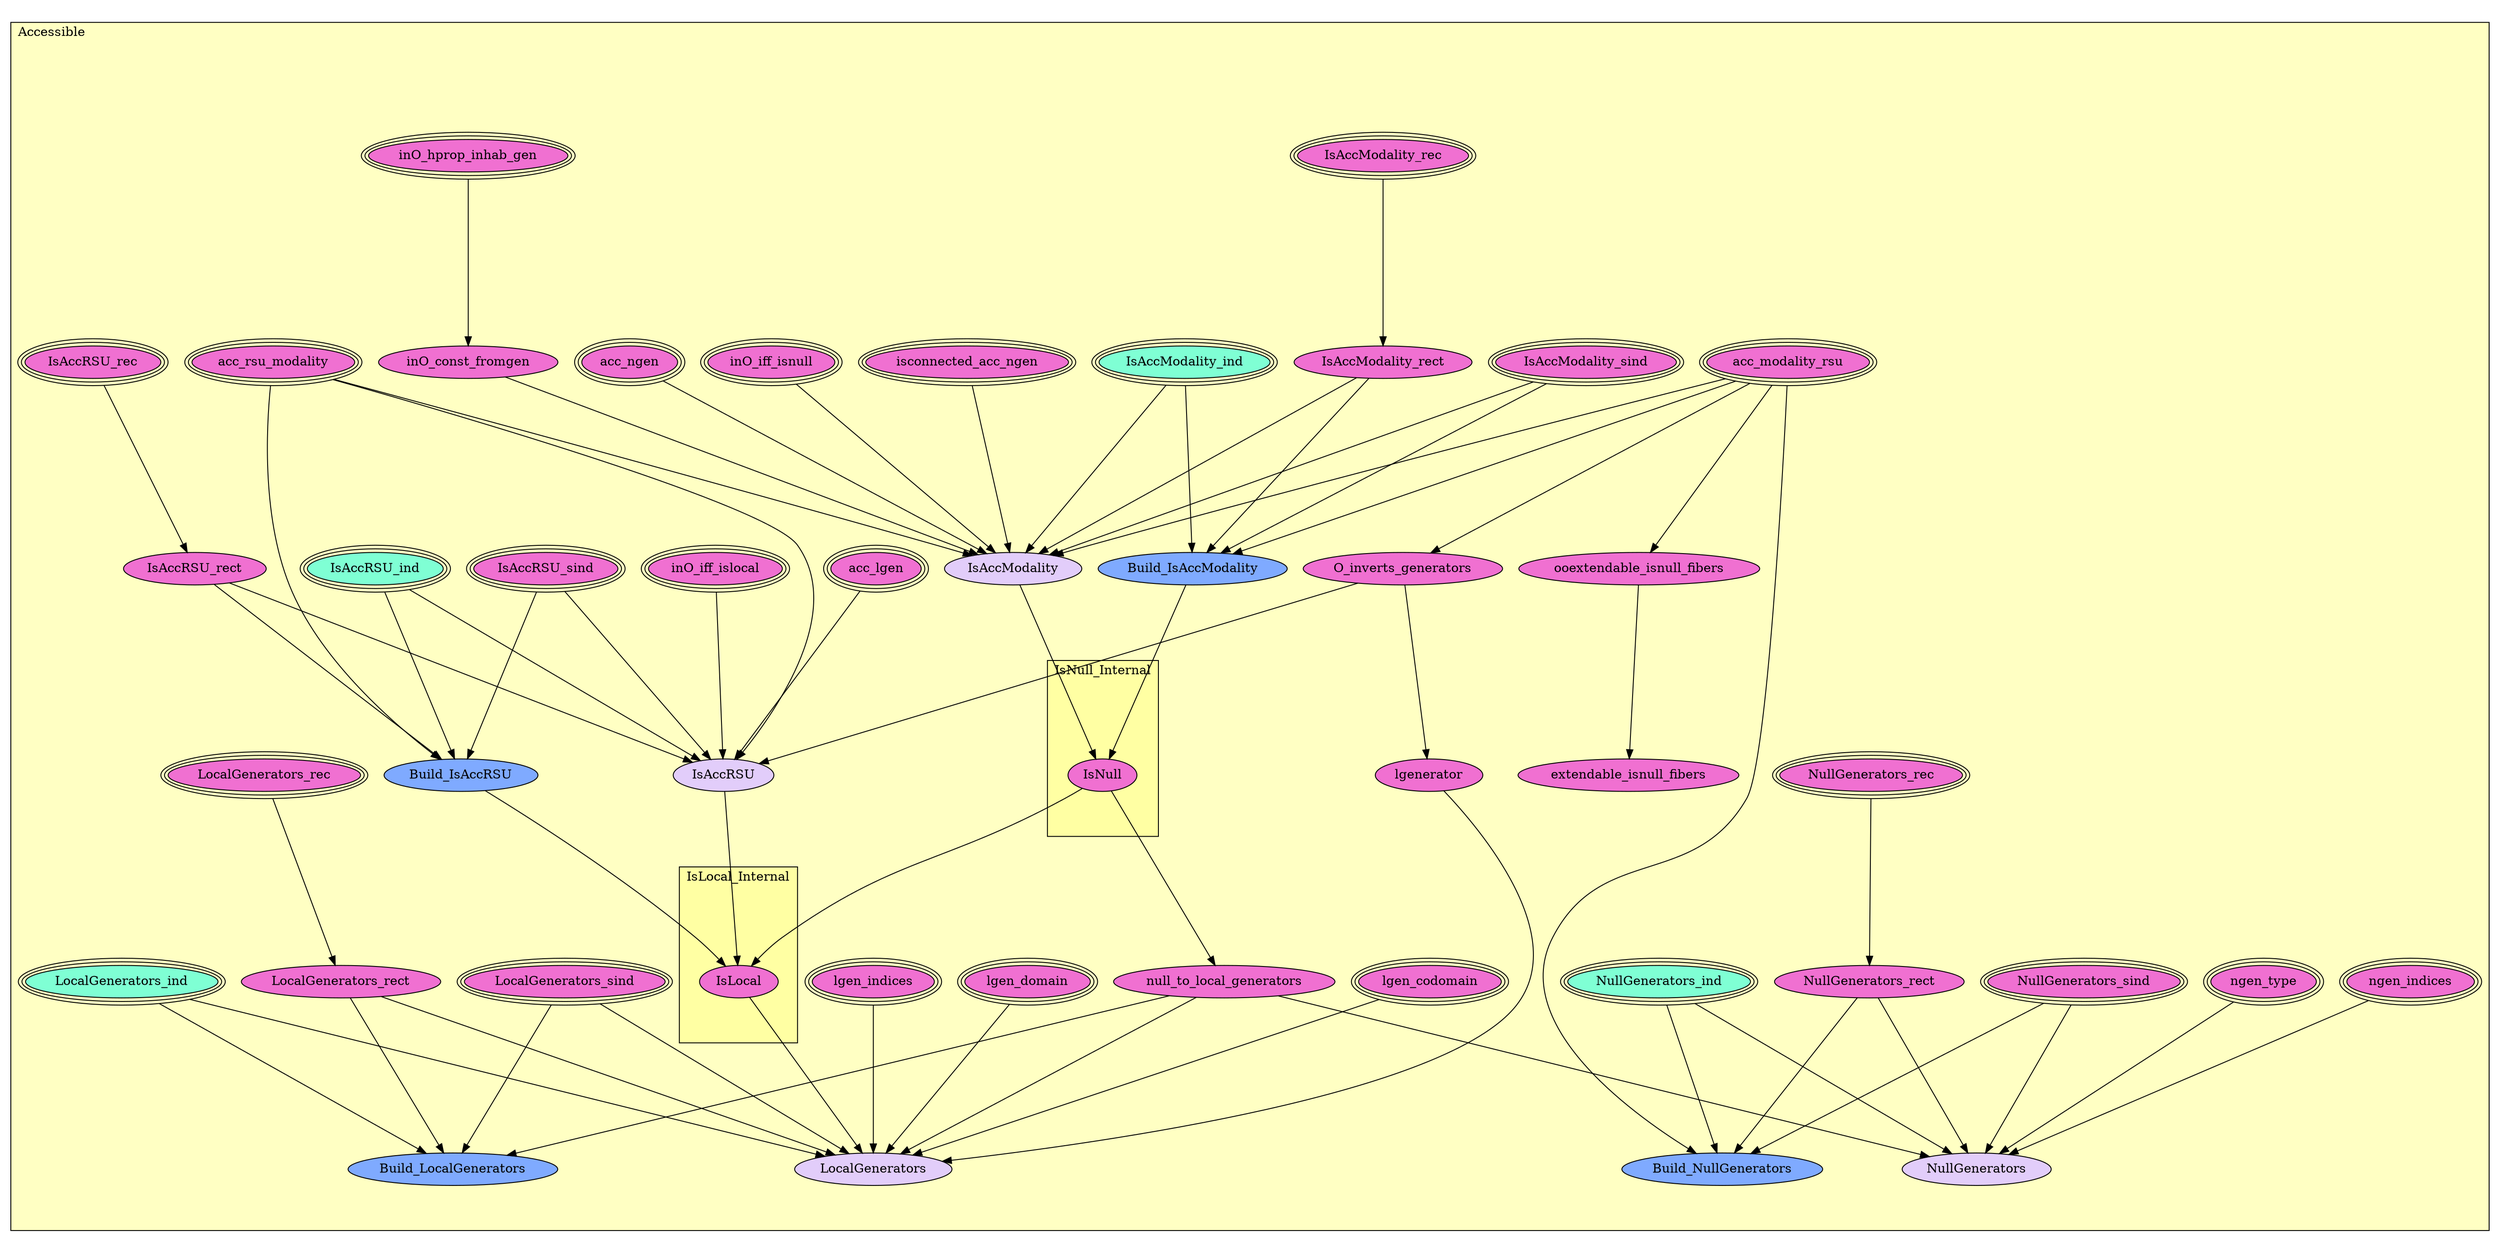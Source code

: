 digraph HoTT_Modalities_Accessible {
  graph [ratio=0.5]
  node [style=filled]
Accessible_IsNull_Internal_IsNull [label="IsNull", URL=<Accessible.html#IsNull_Internal.IsNull>, fillcolor="#F070D1"] ;
Accessible_IsLocal_Internal_IsLocal [label="IsLocal", URL=<Accessible.html#IsLocal_Internal.IsLocal>, fillcolor="#F070D1"] ;
Accessible_acc_modality_rsu [label="acc_modality_rsu", URL=<Accessible.html#acc_modality_rsu>, peripheries=3, fillcolor="#F070D1"] ;
Accessible_acc_rsu_modality [label="acc_rsu_modality", URL=<Accessible.html#acc_rsu_modality>, peripheries=3, fillcolor="#F070D1"] ;
Accessible_inO_hprop_inhab_gen [label="inO_hprop_inhab_gen", URL=<Accessible.html#inO_hprop_inhab_gen>, peripheries=3, fillcolor="#F070D1"] ;
Accessible_inO_const_fromgen [label="inO_const_fromgen", URL=<Accessible.html#inO_const_fromgen>, fillcolor="#F070D1"] ;
Accessible_isconnected_acc_ngen [label="isconnected_acc_ngen", URL=<Accessible.html#isconnected_acc_ngen>, peripheries=3, fillcolor="#F070D1"] ;
Accessible_inO_iff_isnull [label="inO_iff_isnull", URL=<Accessible.html#inO_iff_isnull>, peripheries=3, fillcolor="#F070D1"] ;
Accessible_acc_ngen [label="acc_ngen", URL=<Accessible.html#acc_ngen>, peripheries=3, fillcolor="#F070D1"] ;
Accessible_IsAccModality_sind [label="IsAccModality_sind", URL=<Accessible.html#IsAccModality_sind>, peripheries=3, fillcolor="#F070D1"] ;
Accessible_IsAccModality_rec [label="IsAccModality_rec", URL=<Accessible.html#IsAccModality_rec>, peripheries=3, fillcolor="#F070D1"] ;
Accessible_IsAccModality_ind [label="IsAccModality_ind", URL=<Accessible.html#IsAccModality_ind>, peripheries=3, fillcolor="#7FFFD4"] ;
Accessible_IsAccModality_rect [label="IsAccModality_rect", URL=<Accessible.html#IsAccModality_rect>, fillcolor="#F070D1"] ;
Accessible_Build_IsAccModality [label="Build_IsAccModality", URL=<Accessible.html#Build_IsAccModality>, fillcolor="#7FAAFF"] ;
Accessible_IsAccModality [label="IsAccModality", URL=<Accessible.html#IsAccModality>, fillcolor="#E2CDFA"] ;
Accessible_ooextendable_isnull_fibers [label="ooextendable_isnull_fibers", URL=<Accessible.html#ooextendable_isnull_fibers>, fillcolor="#F070D1"] ;
Accessible_extendable_isnull_fibers [label="extendable_isnull_fibers", URL=<Accessible.html#extendable_isnull_fibers>, fillcolor="#F070D1"] ;
Accessible_null_to_local_generators [label="null_to_local_generators", URL=<Accessible.html#null_to_local_generators>, fillcolor="#F070D1"] ;
Accessible_ngen_type [label="ngen_type", URL=<Accessible.html#ngen_type>, peripheries=3, fillcolor="#F070D1"] ;
Accessible_ngen_indices [label="ngen_indices", URL=<Accessible.html#ngen_indices>, peripheries=3, fillcolor="#F070D1"] ;
Accessible_NullGenerators_sind [label="NullGenerators_sind", URL=<Accessible.html#NullGenerators_sind>, peripheries=3, fillcolor="#F070D1"] ;
Accessible_NullGenerators_rec [label="NullGenerators_rec", URL=<Accessible.html#NullGenerators_rec>, peripheries=3, fillcolor="#F070D1"] ;
Accessible_NullGenerators_ind [label="NullGenerators_ind", URL=<Accessible.html#NullGenerators_ind>, peripheries=3, fillcolor="#7FFFD4"] ;
Accessible_NullGenerators_rect [label="NullGenerators_rect", URL=<Accessible.html#NullGenerators_rect>, fillcolor="#F070D1"] ;
Accessible_Build_NullGenerators [label="Build_NullGenerators", URL=<Accessible.html#Build_NullGenerators>, fillcolor="#7FAAFF"] ;
Accessible_NullGenerators [label="NullGenerators", URL=<Accessible.html#NullGenerators>, fillcolor="#E2CDFA"] ;
Accessible_O_inverts_generators [label="O_inverts_generators", URL=<Accessible.html#O_inverts_generators>, fillcolor="#F070D1"] ;
Accessible_inO_iff_islocal [label="inO_iff_islocal", URL=<Accessible.html#inO_iff_islocal>, peripheries=3, fillcolor="#F070D1"] ;
Accessible_acc_lgen [label="acc_lgen", URL=<Accessible.html#acc_lgen>, peripheries=3, fillcolor="#F070D1"] ;
Accessible_IsAccRSU_sind [label="IsAccRSU_sind", URL=<Accessible.html#IsAccRSU_sind>, peripheries=3, fillcolor="#F070D1"] ;
Accessible_IsAccRSU_rec [label="IsAccRSU_rec", URL=<Accessible.html#IsAccRSU_rec>, peripheries=3, fillcolor="#F070D1"] ;
Accessible_IsAccRSU_ind [label="IsAccRSU_ind", URL=<Accessible.html#IsAccRSU_ind>, peripheries=3, fillcolor="#7FFFD4"] ;
Accessible_IsAccRSU_rect [label="IsAccRSU_rect", URL=<Accessible.html#IsAccRSU_rect>, fillcolor="#F070D1"] ;
Accessible_Build_IsAccRSU [label="Build_IsAccRSU", URL=<Accessible.html#Build_IsAccRSU>, fillcolor="#7FAAFF"] ;
Accessible_IsAccRSU [label="IsAccRSU", URL=<Accessible.html#IsAccRSU>, fillcolor="#E2CDFA"] ;
Accessible_lgenerator [label="lgenerator", URL=<Accessible.html#lgenerator>, fillcolor="#F070D1"] ;
Accessible_lgen_codomain [label="lgen_codomain", URL=<Accessible.html#lgen_codomain>, peripheries=3, fillcolor="#F070D1"] ;
Accessible_lgen_domain [label="lgen_domain", URL=<Accessible.html#lgen_domain>, peripheries=3, fillcolor="#F070D1"] ;
Accessible_lgen_indices [label="lgen_indices", URL=<Accessible.html#lgen_indices>, peripheries=3, fillcolor="#F070D1"] ;
Accessible_LocalGenerators_sind [label="LocalGenerators_sind", URL=<Accessible.html#LocalGenerators_sind>, peripheries=3, fillcolor="#F070D1"] ;
Accessible_LocalGenerators_rec [label="LocalGenerators_rec", URL=<Accessible.html#LocalGenerators_rec>, peripheries=3, fillcolor="#F070D1"] ;
Accessible_LocalGenerators_ind [label="LocalGenerators_ind", URL=<Accessible.html#LocalGenerators_ind>, peripheries=3, fillcolor="#7FFFD4"] ;
Accessible_LocalGenerators_rect [label="LocalGenerators_rect", URL=<Accessible.html#LocalGenerators_rect>, fillcolor="#F070D1"] ;
Accessible_Build_LocalGenerators [label="Build_LocalGenerators", URL=<Accessible.html#Build_LocalGenerators>, fillcolor="#7FAAFF"] ;
Accessible_LocalGenerators [label="LocalGenerators", URL=<Accessible.html#LocalGenerators>, fillcolor="#E2CDFA"] ;
  Accessible_IsNull_Internal_IsNull -> Accessible_IsLocal_Internal_IsLocal [] ;
  Accessible_IsNull_Internal_IsNull -> Accessible_null_to_local_generators [] ;
  Accessible_IsLocal_Internal_IsLocal -> Accessible_LocalGenerators [] ;
  Accessible_acc_modality_rsu -> Accessible_Build_IsAccModality [] ;
  Accessible_acc_modality_rsu -> Accessible_IsAccModality [] ;
  Accessible_acc_modality_rsu -> Accessible_ooextendable_isnull_fibers [] ;
  Accessible_acc_modality_rsu -> Accessible_Build_NullGenerators [] ;
  Accessible_acc_modality_rsu -> Accessible_O_inverts_generators [] ;
  Accessible_acc_rsu_modality -> Accessible_IsAccModality [] ;
  Accessible_acc_rsu_modality -> Accessible_Build_IsAccRSU [] ;
  Accessible_acc_rsu_modality -> Accessible_IsAccRSU [] ;
  Accessible_inO_hprop_inhab_gen -> Accessible_inO_const_fromgen [] ;
  Accessible_inO_const_fromgen -> Accessible_IsAccModality [] ;
  Accessible_isconnected_acc_ngen -> Accessible_IsAccModality [] ;
  Accessible_inO_iff_isnull -> Accessible_IsAccModality [] ;
  Accessible_acc_ngen -> Accessible_IsAccModality [] ;
  Accessible_IsAccModality_sind -> Accessible_Build_IsAccModality [] ;
  Accessible_IsAccModality_sind -> Accessible_IsAccModality [] ;
  Accessible_IsAccModality_rec -> Accessible_IsAccModality_rect [] ;
  Accessible_IsAccModality_ind -> Accessible_Build_IsAccModality [] ;
  Accessible_IsAccModality_ind -> Accessible_IsAccModality [] ;
  Accessible_IsAccModality_rect -> Accessible_Build_IsAccModality [] ;
  Accessible_IsAccModality_rect -> Accessible_IsAccModality [] ;
  Accessible_Build_IsAccModality -> Accessible_IsNull_Internal_IsNull [] ;
  Accessible_IsAccModality -> Accessible_IsNull_Internal_IsNull [] ;
  Accessible_ooextendable_isnull_fibers -> Accessible_extendable_isnull_fibers [] ;
  Accessible_null_to_local_generators -> Accessible_NullGenerators [] ;
  Accessible_null_to_local_generators -> Accessible_Build_LocalGenerators [] ;
  Accessible_null_to_local_generators -> Accessible_LocalGenerators [] ;
  Accessible_ngen_type -> Accessible_NullGenerators [] ;
  Accessible_ngen_indices -> Accessible_NullGenerators [] ;
  Accessible_NullGenerators_sind -> Accessible_Build_NullGenerators [] ;
  Accessible_NullGenerators_sind -> Accessible_NullGenerators [] ;
  Accessible_NullGenerators_rec -> Accessible_NullGenerators_rect [] ;
  Accessible_NullGenerators_ind -> Accessible_Build_NullGenerators [] ;
  Accessible_NullGenerators_ind -> Accessible_NullGenerators [] ;
  Accessible_NullGenerators_rect -> Accessible_Build_NullGenerators [] ;
  Accessible_NullGenerators_rect -> Accessible_NullGenerators [] ;
  Accessible_O_inverts_generators -> Accessible_IsAccRSU [] ;
  Accessible_O_inverts_generators -> Accessible_lgenerator [] ;
  Accessible_inO_iff_islocal -> Accessible_IsAccRSU [] ;
  Accessible_acc_lgen -> Accessible_IsAccRSU [] ;
  Accessible_IsAccRSU_sind -> Accessible_Build_IsAccRSU [] ;
  Accessible_IsAccRSU_sind -> Accessible_IsAccRSU [] ;
  Accessible_IsAccRSU_rec -> Accessible_IsAccRSU_rect [] ;
  Accessible_IsAccRSU_ind -> Accessible_Build_IsAccRSU [] ;
  Accessible_IsAccRSU_ind -> Accessible_IsAccRSU [] ;
  Accessible_IsAccRSU_rect -> Accessible_Build_IsAccRSU [] ;
  Accessible_IsAccRSU_rect -> Accessible_IsAccRSU [] ;
  Accessible_Build_IsAccRSU -> Accessible_IsLocal_Internal_IsLocal [] ;
  Accessible_IsAccRSU -> Accessible_IsLocal_Internal_IsLocal [] ;
  Accessible_lgenerator -> Accessible_LocalGenerators [] ;
  Accessible_lgen_codomain -> Accessible_LocalGenerators [] ;
  Accessible_lgen_domain -> Accessible_LocalGenerators [] ;
  Accessible_lgen_indices -> Accessible_LocalGenerators [] ;
  Accessible_LocalGenerators_sind -> Accessible_Build_LocalGenerators [] ;
  Accessible_LocalGenerators_sind -> Accessible_LocalGenerators [] ;
  Accessible_LocalGenerators_rec -> Accessible_LocalGenerators_rect [] ;
  Accessible_LocalGenerators_ind -> Accessible_Build_LocalGenerators [] ;
  Accessible_LocalGenerators_ind -> Accessible_LocalGenerators [] ;
  Accessible_LocalGenerators_rect -> Accessible_Build_LocalGenerators [] ;
  Accessible_LocalGenerators_rect -> Accessible_LocalGenerators [] ;
subgraph cluster_Accessible { label="Accessible"; fillcolor="#FFFFC3"; labeljust=l; style=filled 
subgraph cluster_Accessible_IsLocal_Internal { label="IsLocal_Internal"; fillcolor="#FFFFA3"; labeljust=l; style=filled 
Accessible_IsLocal_Internal_IsLocal; };
subgraph cluster_Accessible_IsNull_Internal { label="IsNull_Internal"; fillcolor="#FFFFA3"; labeljust=l; style=filled 
Accessible_IsNull_Internal_IsNull; };
Accessible_LocalGenerators; Accessible_Build_LocalGenerators; Accessible_LocalGenerators_rect; Accessible_LocalGenerators_ind; Accessible_LocalGenerators_rec; Accessible_LocalGenerators_sind; Accessible_lgen_indices; Accessible_lgen_domain; Accessible_lgen_codomain; Accessible_lgenerator; Accessible_IsAccRSU; Accessible_Build_IsAccRSU; Accessible_IsAccRSU_rect; Accessible_IsAccRSU_ind; Accessible_IsAccRSU_rec; Accessible_IsAccRSU_sind; Accessible_acc_lgen; Accessible_inO_iff_islocal; Accessible_O_inverts_generators; Accessible_NullGenerators; Accessible_Build_NullGenerators; Accessible_NullGenerators_rect; Accessible_NullGenerators_ind; Accessible_NullGenerators_rec; Accessible_NullGenerators_sind; Accessible_ngen_indices; Accessible_ngen_type; Accessible_null_to_local_generators; Accessible_extendable_isnull_fibers; Accessible_ooextendable_isnull_fibers; Accessible_IsAccModality; Accessible_Build_IsAccModality; Accessible_IsAccModality_rect; Accessible_IsAccModality_ind; Accessible_IsAccModality_rec; Accessible_IsAccModality_sind; Accessible_acc_ngen; Accessible_inO_iff_isnull; Accessible_isconnected_acc_ngen; Accessible_inO_const_fromgen; Accessible_inO_hprop_inhab_gen; Accessible_acc_rsu_modality; Accessible_acc_modality_rsu; };
} /* END */
